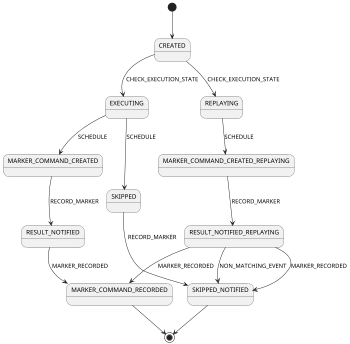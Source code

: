 ` Copyright (C) 2020 Temporal Technologies, Inc. All Rights Reserved.
`
` Copyright 2012-2016 Amazon.com, Inc. or its affiliates. All Rights Reserved.
`
` Modifications copyright (C) 2017 Uber Technologies, Inc.
`
` Licensed under the Apache License, Version 2.0 (the "License"). You may not
` use this file except in compliance with the License. A copy of the License is
` located at
`
` http://aws.amazon.com/apache2.0
`
` or in the "license" file accompanying this file. This file is distributed on
` an "AS IS" BASIS, WITHOUT WARRANTIES OR CONDITIONS OF ANY KIND, either
` express or implied. See the License for the specific language governing
` permissions and limitations under the License.

` PlantUML <plantuml.com> State Diagram.
` Generated from src/main/java/io/temporal/internal/statemachines/MutableSideEffectStateMachine.java
` by io.temporal.internal.statemachines.CommandsGeneratePlantUMLStateDiagrams.


@startuml
scale 350 width
[*] --> CREATED
CREATED --> REPLAYING: CHECK_EXECUTION_STATE
CREATED --> EXECUTING: CHECK_EXECUTION_STATE
EXECUTING --> MARKER_COMMAND_CREATED: SCHEDULE
EXECUTING --> SKIPPED: SCHEDULE
MARKER_COMMAND_CREATED --> RESULT_NOTIFIED: RECORD_MARKER
RESULT_NOTIFIED --> MARKER_COMMAND_RECORDED: MARKER_RECORDED
SKIPPED --> SKIPPED_NOTIFIED: RECORD_MARKER
REPLAYING --> MARKER_COMMAND_CREATED_REPLAYING: SCHEDULE
MARKER_COMMAND_CREATED_REPLAYING --> RESULT_NOTIFIED_REPLAYING: RECORD_MARKER
RESULT_NOTIFIED_REPLAYING --> SKIPPED_NOTIFIED: NON_MATCHING_EVENT
RESULT_NOTIFIED_REPLAYING --> MARKER_COMMAND_RECORDED: MARKER_RECORDED
RESULT_NOTIFIED_REPLAYING --> SKIPPED_NOTIFIED: MARKER_RECORDED
MARKER_COMMAND_RECORDED --> [*]
SKIPPED_NOTIFIED --> [*]
@enduml
